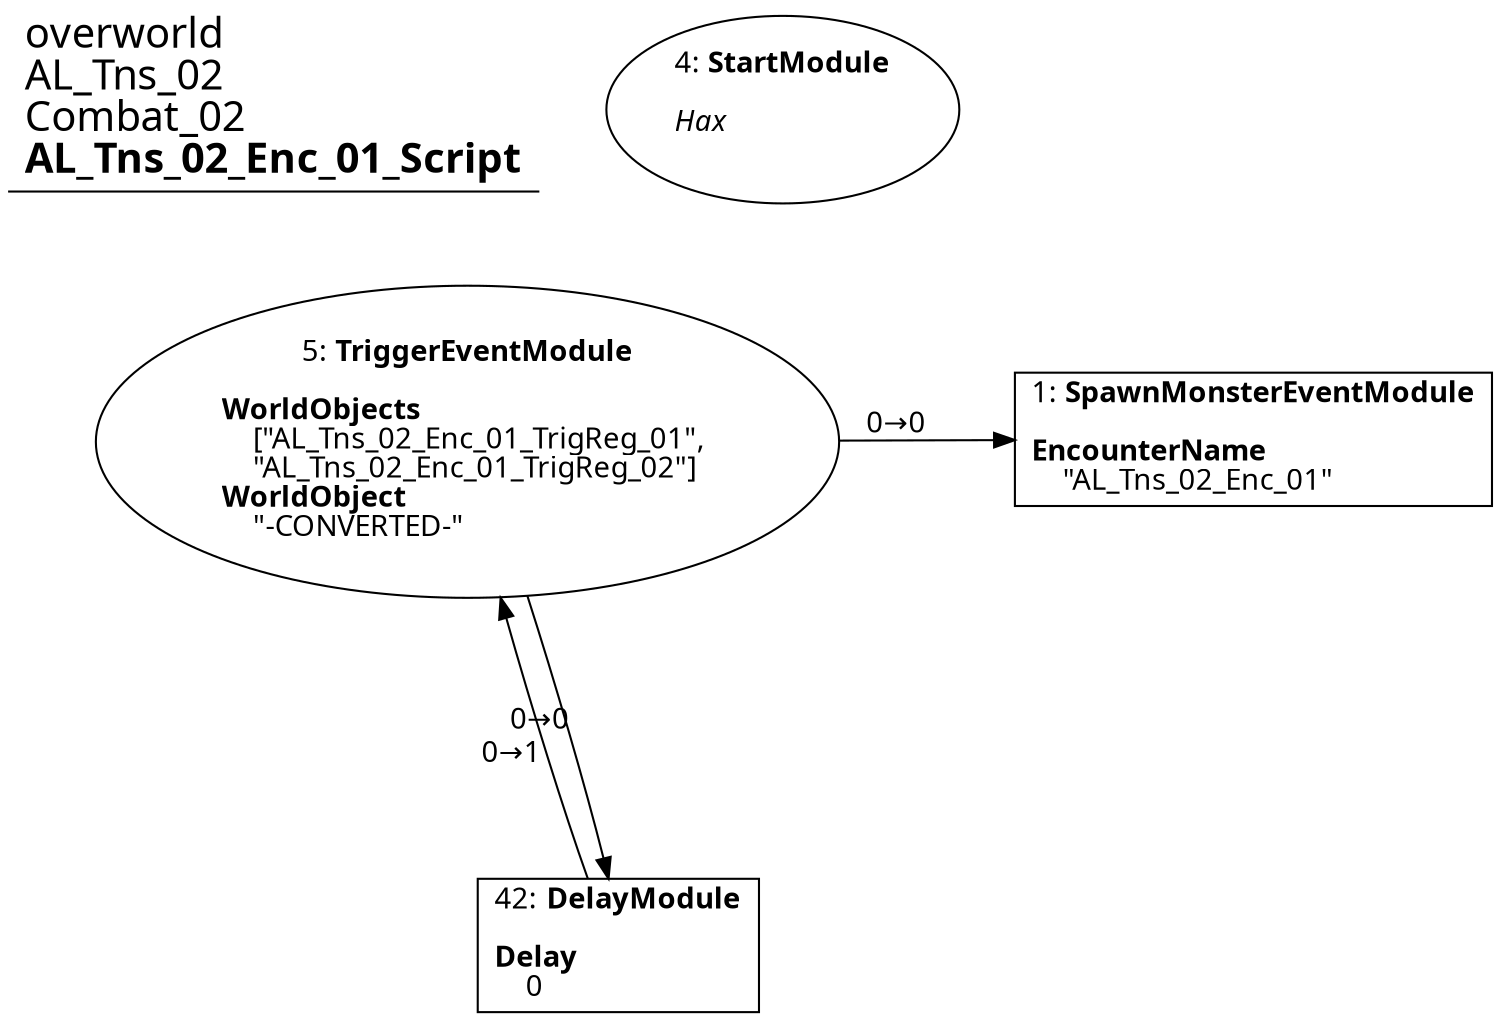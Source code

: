 digraph {
    layout = fdp;
    overlap = prism;
    sep = "+16";
    splines = spline;

    node [ shape = box ];

    graph [ fontname = "Segoe UI" ];
    node [ fontname = "Segoe UI" ];
    edge [ fontname = "Segoe UI" ];

    1 [ label = <1: <b>SpawnMonsterEventModule</b><br/><br/><b>EncounterName</b><br align="left"/>    &quot;AL_Tns_02_Enc_01&quot;<br align="left"/>> ];
    1 [ pos = "0.49800003,-0.291!" ];

    4 [ label = <4: <b>StartModule</b><br/><br/><i>Hax<br align="left"/></i><br align="left"/>> ];
    4 [ shape = oval ]
    4 [ pos = "0.22600001,-0.15400001!" ];

    5 [ label = <5: <b>TriggerEventModule</b><br/><br/><b>WorldObjects</b><br align="left"/>    [&quot;AL_Tns_02_Enc_01_TrigReg_01&quot;, <br align="left"/>    &quot;AL_Tns_02_Enc_01_TrigReg_02&quot;]<br align="left"/><b>WorldObject</b><br align="left"/>    &quot;-CONVERTED-&quot;<br align="left"/>> ];
    5 [ shape = oval ]
    5 [ pos = "0.17500001,-0.29200003!" ];
    5 -> 42 [ label = "0→0" ];
    5 -> 1 [ label = "0→0" ];

    42 [ label = <42: <b>DelayModule</b><br/><br/><b>Delay</b><br align="left"/>    0<br align="left"/>> ];
    42 [ pos = "0.23700002,-0.499!" ];
    42 -> 5 [ label = "0→1" ];

    title [ pos = "0.17400001,-0.15300001!" ];
    title [ shape = underline ];
    title [ label = <<font point-size="20">overworld<br align="left"/>AL_Tns_02<br align="left"/>Combat_02<br align="left"/><b>AL_Tns_02_Enc_01_Script</b><br align="left"/></font>> ];
}
